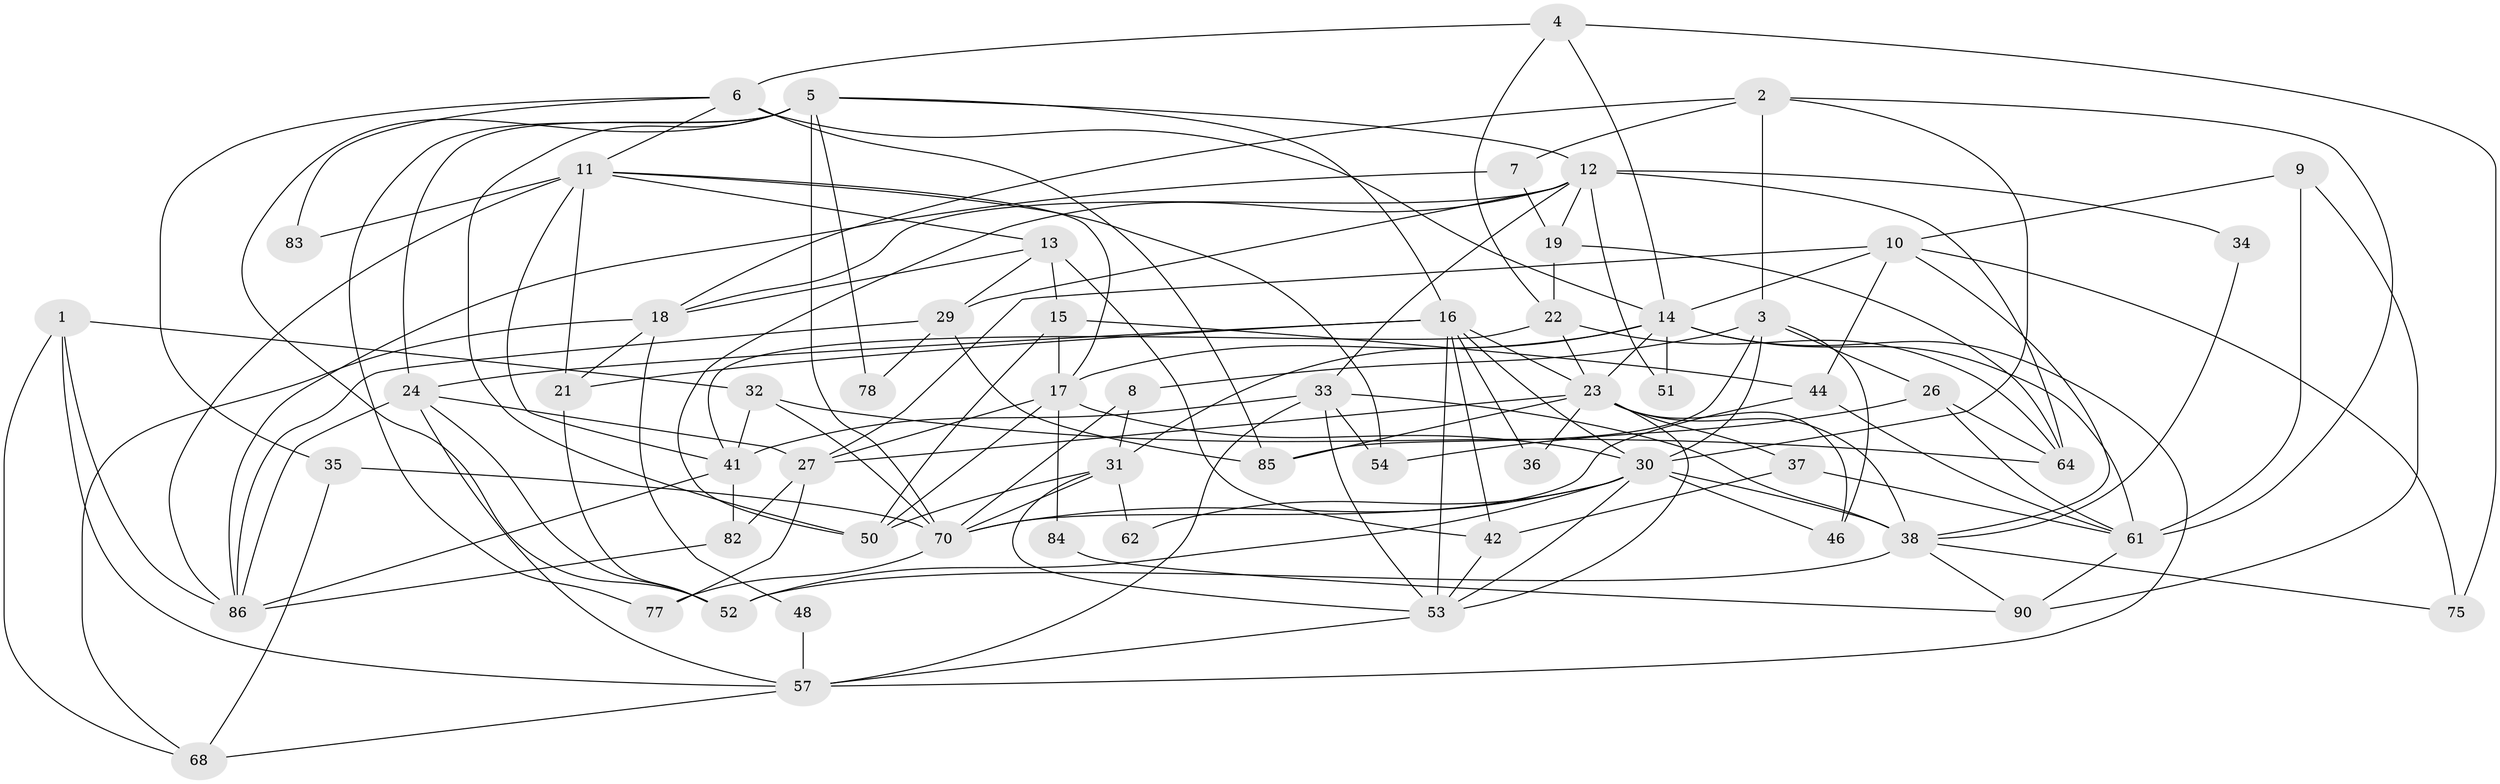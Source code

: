 // Generated by graph-tools (version 1.1) at 2025/52/02/27/25 19:52:03]
// undirected, 60 vertices, 148 edges
graph export_dot {
graph [start="1"]
  node [color=gray90,style=filled];
  1;
  2 [super="+80"];
  3 [super="+63"];
  4 [super="+20"];
  5 [super="+25"];
  6 [super="+66"];
  7 [super="+58"];
  8;
  9 [super="+88"];
  10 [super="+40"];
  11 [super="+47"];
  12 [super="+69"];
  13 [super="+59"];
  14 [super="+91"];
  15 [super="+28"];
  16 [super="+45"];
  17 [super="+43"];
  18 [super="+65"];
  19 [super="+49"];
  21;
  22 [super="+74"];
  23 [super="+60"];
  24 [super="+56"];
  26;
  27 [super="+72"];
  29 [super="+76"];
  30 [super="+39"];
  31 [super="+79"];
  32;
  33 [super="+89"];
  34;
  35;
  36;
  37;
  38 [super="+81"];
  41 [super="+55"];
  42 [super="+73"];
  44 [super="+93"];
  46;
  48;
  50;
  51;
  52 [super="+67"];
  53;
  54;
  57;
  61 [super="+71"];
  62;
  64 [super="+94"];
  68;
  70 [super="+87"];
  75;
  77;
  78;
  82;
  83;
  84;
  85;
  86 [super="+92"];
  90;
  1 -- 32;
  1 -- 57;
  1 -- 68;
  1 -- 86;
  2 -- 18;
  2 -- 3;
  2 -- 61;
  2 -- 30;
  2 -- 7;
  3 -- 26;
  3 -- 85;
  3 -- 30;
  3 -- 8;
  3 -- 46;
  4 -- 75;
  4 -- 14;
  4 -- 22;
  4 -- 6;
  5 -- 16;
  5 -- 52;
  5 -- 78;
  5 -- 50;
  5 -- 24;
  5 -- 12;
  5 -- 77;
  5 -- 70;
  6 -- 85 [weight=2];
  6 -- 83;
  6 -- 14;
  6 -- 35;
  6 -- 11;
  7 -- 86;
  7 -- 19;
  8 -- 70;
  8 -- 31;
  9 -- 90;
  9 -- 61 [weight=2];
  9 -- 10;
  10 -- 38;
  10 -- 27;
  10 -- 75;
  10 -- 14;
  10 -- 44;
  11 -- 21;
  11 -- 54;
  11 -- 83;
  11 -- 17;
  11 -- 13;
  11 -- 41 [weight=2];
  11 -- 86;
  12 -- 18;
  12 -- 33;
  12 -- 34;
  12 -- 50;
  12 -- 51;
  12 -- 29;
  12 -- 19;
  12 -- 64;
  13 -- 29;
  13 -- 18;
  13 -- 42 [weight=2];
  13 -- 15;
  14 -- 31;
  14 -- 51;
  14 -- 23;
  14 -- 57;
  14 -- 61;
  14 -- 17;
  15 -- 17;
  15 -- 50;
  15 -- 44;
  16 -- 21;
  16 -- 42;
  16 -- 23;
  16 -- 24;
  16 -- 36;
  16 -- 53;
  16 -- 30;
  17 -- 50;
  17 -- 30;
  17 -- 84;
  17 -- 27;
  18 -- 48;
  18 -- 68;
  18 -- 21;
  19 -- 64;
  19 -- 22;
  21 -- 52;
  22 -- 41;
  22 -- 23;
  22 -- 64;
  23 -- 85;
  23 -- 36;
  23 -- 37;
  23 -- 53;
  23 -- 46;
  23 -- 38;
  23 -- 27;
  24 -- 57;
  24 -- 27;
  24 -- 86;
  24 -- 52;
  26 -- 54;
  26 -- 64;
  26 -- 61;
  27 -- 82;
  27 -- 77;
  29 -- 86;
  29 -- 85;
  29 -- 78;
  30 -- 53;
  30 -- 62;
  30 -- 70;
  30 -- 38;
  30 -- 46;
  30 -- 52;
  31 -- 53;
  31 -- 50;
  31 -- 70;
  31 -- 62;
  32 -- 70;
  32 -- 41;
  32 -- 64;
  33 -- 57;
  33 -- 38;
  33 -- 53;
  33 -- 54;
  33 -- 41;
  34 -- 38;
  35 -- 68;
  35 -- 70;
  37 -- 61;
  37 -- 42;
  38 -- 52 [weight=2];
  38 -- 75;
  38 -- 90;
  41 -- 86;
  41 -- 82;
  42 -- 53;
  44 -- 61;
  44 -- 70;
  48 -- 57;
  53 -- 57;
  57 -- 68;
  61 -- 90;
  70 -- 77;
  82 -- 86;
  84 -- 90;
}
